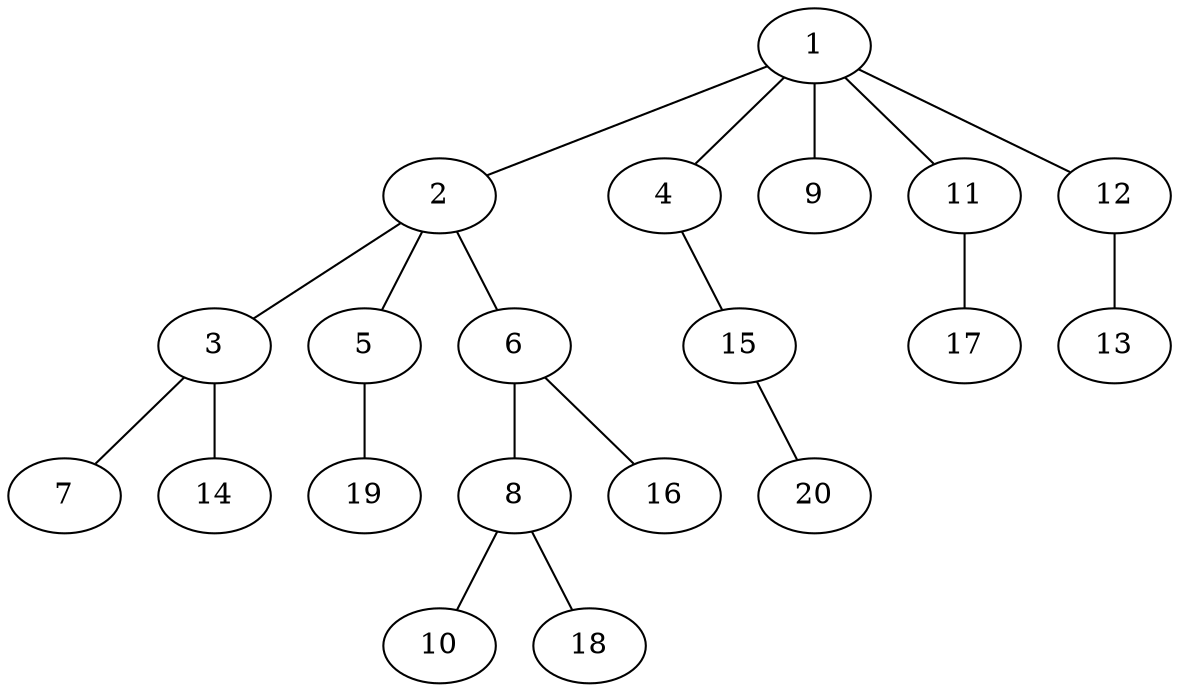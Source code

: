 graph graphname {1--2
1--4
1--9
1--11
1--12
2--3
2--5
2--6
3--7
3--14
4--15
5--19
6--8
6--16
8--10
8--18
11--17
12--13
15--20
}